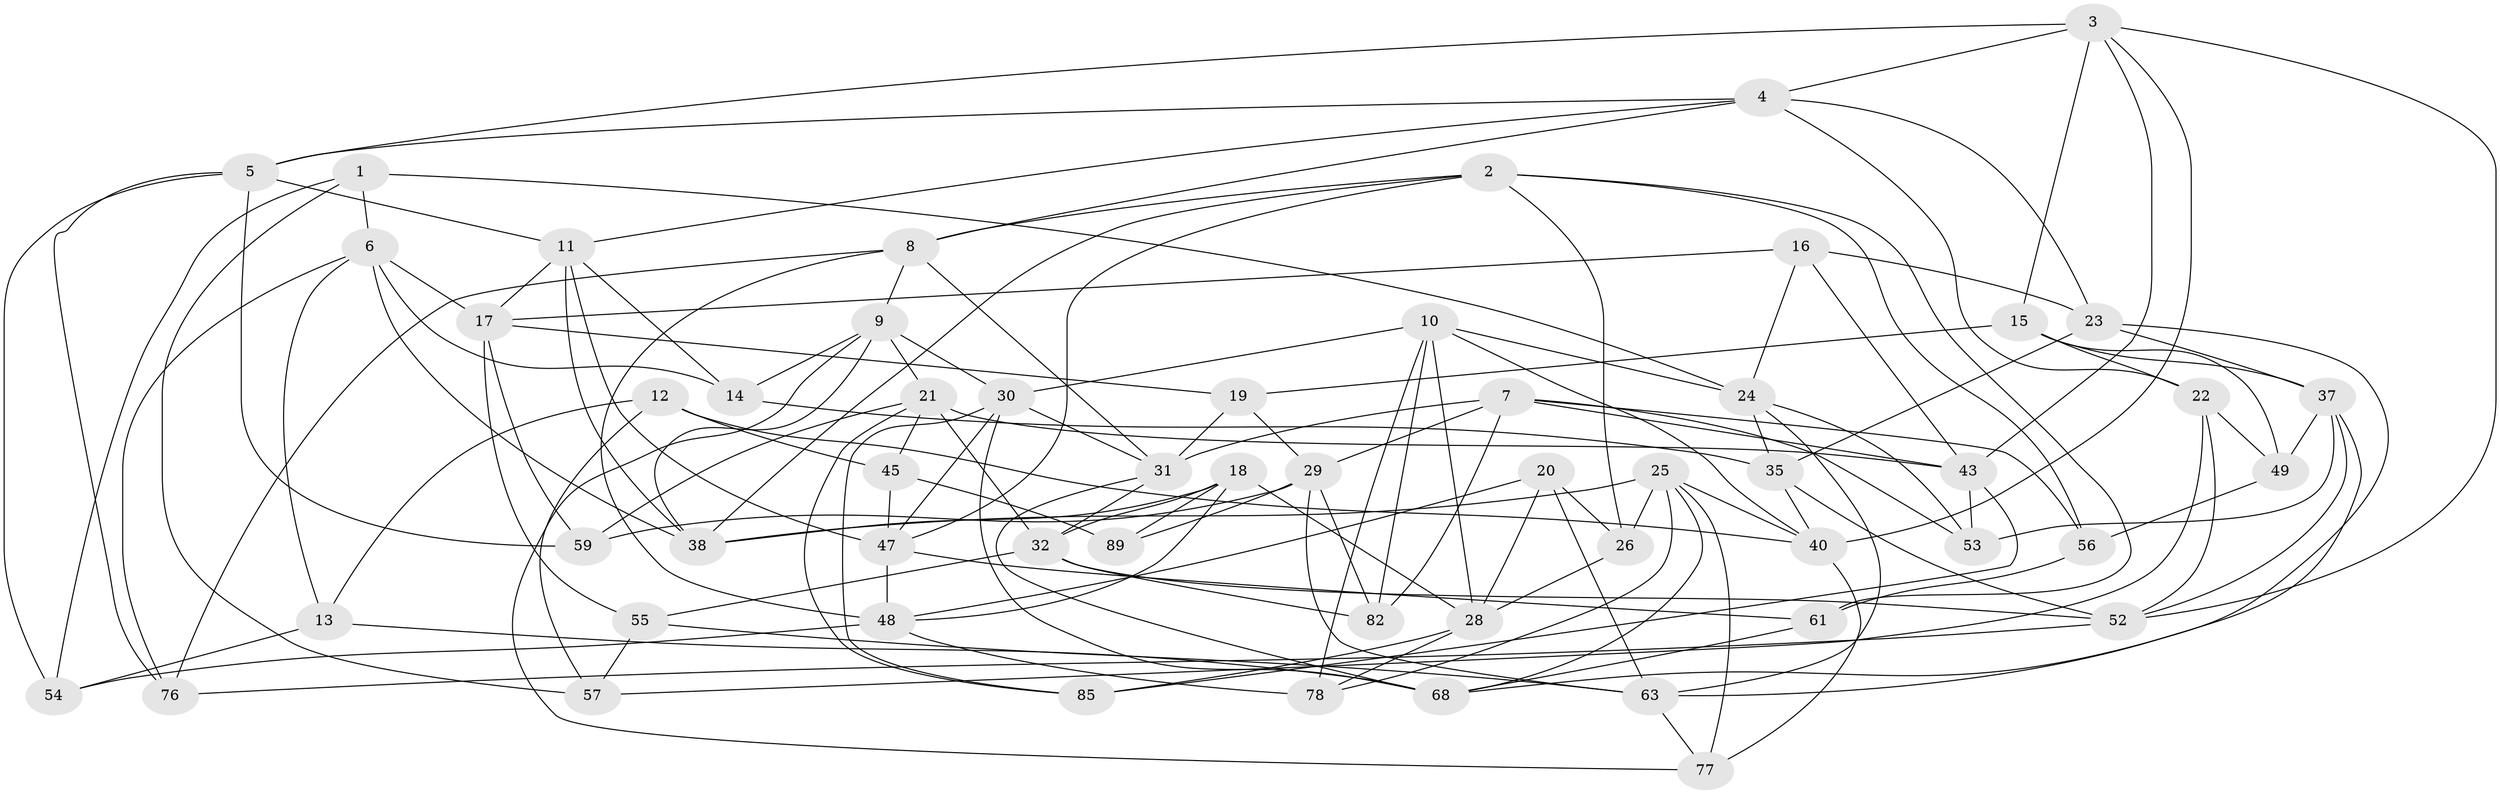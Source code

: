 // Generated by graph-tools (version 1.1) at 2025/52/02/27/25 19:52:35]
// undirected, 56 vertices, 142 edges
graph export_dot {
graph [start="1"]
  node [color=gray90,style=filled];
  1;
  2 [super="+64"];
  3 [super="+33"];
  4 [super="+46"];
  5 [super="+27"];
  6 [super="+58"];
  7 [super="+84"];
  8 [super="+36"];
  9 [super="+41"];
  10 [super="+74"];
  11 [super="+34"];
  12;
  13;
  14;
  15 [super="+67"];
  16;
  17 [super="+62"];
  18 [super="+71"];
  19;
  20;
  21 [super="+75"];
  22 [super="+50"];
  23 [super="+42"];
  24 [super="+83"];
  25 [super="+69"];
  26;
  28 [super="+39"];
  29 [super="+70"];
  30 [super="+87"];
  31 [super="+60"];
  32 [super="+44"];
  35 [super="+88"];
  37 [super="+51"];
  38 [super="+86"];
  40 [super="+80"];
  43 [super="+65"];
  45;
  47 [super="+79"];
  48 [super="+73"];
  49;
  52 [super="+66"];
  53;
  54;
  55;
  56;
  57;
  59;
  61;
  63 [super="+81"];
  68 [super="+72"];
  76;
  77;
  78;
  82;
  85;
  89;
  1 -- 57;
  1 -- 24;
  1 -- 54;
  1 -- 6;
  2 -- 61;
  2 -- 26;
  2 -- 38;
  2 -- 56;
  2 -- 47;
  2 -- 8;
  3 -- 4;
  3 -- 43;
  3 -- 40;
  3 -- 52;
  3 -- 5;
  3 -- 15;
  4 -- 11;
  4 -- 5;
  4 -- 23;
  4 -- 8;
  4 -- 22;
  5 -- 54;
  5 -- 59;
  5 -- 11;
  5 -- 76;
  6 -- 14;
  6 -- 38;
  6 -- 76;
  6 -- 13;
  6 -- 17;
  7 -- 53;
  7 -- 43;
  7 -- 56;
  7 -- 82;
  7 -- 31;
  7 -- 29;
  8 -- 76;
  8 -- 9;
  8 -- 31;
  8 -- 48;
  9 -- 38;
  9 -- 30;
  9 -- 77;
  9 -- 14;
  9 -- 21;
  10 -- 82;
  10 -- 30;
  10 -- 24;
  10 -- 78;
  10 -- 40;
  10 -- 28;
  11 -- 14;
  11 -- 38;
  11 -- 17;
  11 -- 47;
  12 -- 45;
  12 -- 40;
  12 -- 57;
  12 -- 13;
  13 -- 54;
  13 -- 68;
  14 -- 35;
  15 -- 22 [weight=2];
  15 -- 19;
  15 -- 49;
  15 -- 37;
  16 -- 43;
  16 -- 17;
  16 -- 23;
  16 -- 24;
  17 -- 55;
  17 -- 59;
  17 -- 19;
  18 -- 89 [weight=2];
  18 -- 32;
  18 -- 28;
  18 -- 38;
  18 -- 48;
  19 -- 29;
  19 -- 31;
  20 -- 26;
  20 -- 48;
  20 -- 63;
  20 -- 28;
  21 -- 43;
  21 -- 45;
  21 -- 32;
  21 -- 59;
  21 -- 85;
  22 -- 49;
  22 -- 57;
  22 -- 52;
  23 -- 35 [weight=2];
  23 -- 68;
  23 -- 37;
  24 -- 53;
  24 -- 63;
  24 -- 35;
  25 -- 78;
  25 -- 26;
  25 -- 40;
  25 -- 68;
  25 -- 77;
  25 -- 38;
  26 -- 28;
  28 -- 78;
  28 -- 85;
  29 -- 82;
  29 -- 63;
  29 -- 89;
  29 -- 59;
  30 -- 85;
  30 -- 68;
  30 -- 47;
  30 -- 31;
  31 -- 68;
  31 -- 32;
  32 -- 55;
  32 -- 82;
  32 -- 52;
  35 -- 40;
  35 -- 52;
  37 -- 63;
  37 -- 49;
  37 -- 53;
  37 -- 52;
  40 -- 77;
  43 -- 53;
  43 -- 85;
  45 -- 47;
  45 -- 89;
  47 -- 61;
  47 -- 48;
  48 -- 78;
  48 -- 54;
  49 -- 56;
  52 -- 76;
  55 -- 57;
  55 -- 63;
  56 -- 61;
  61 -- 68;
  63 -- 77;
}
